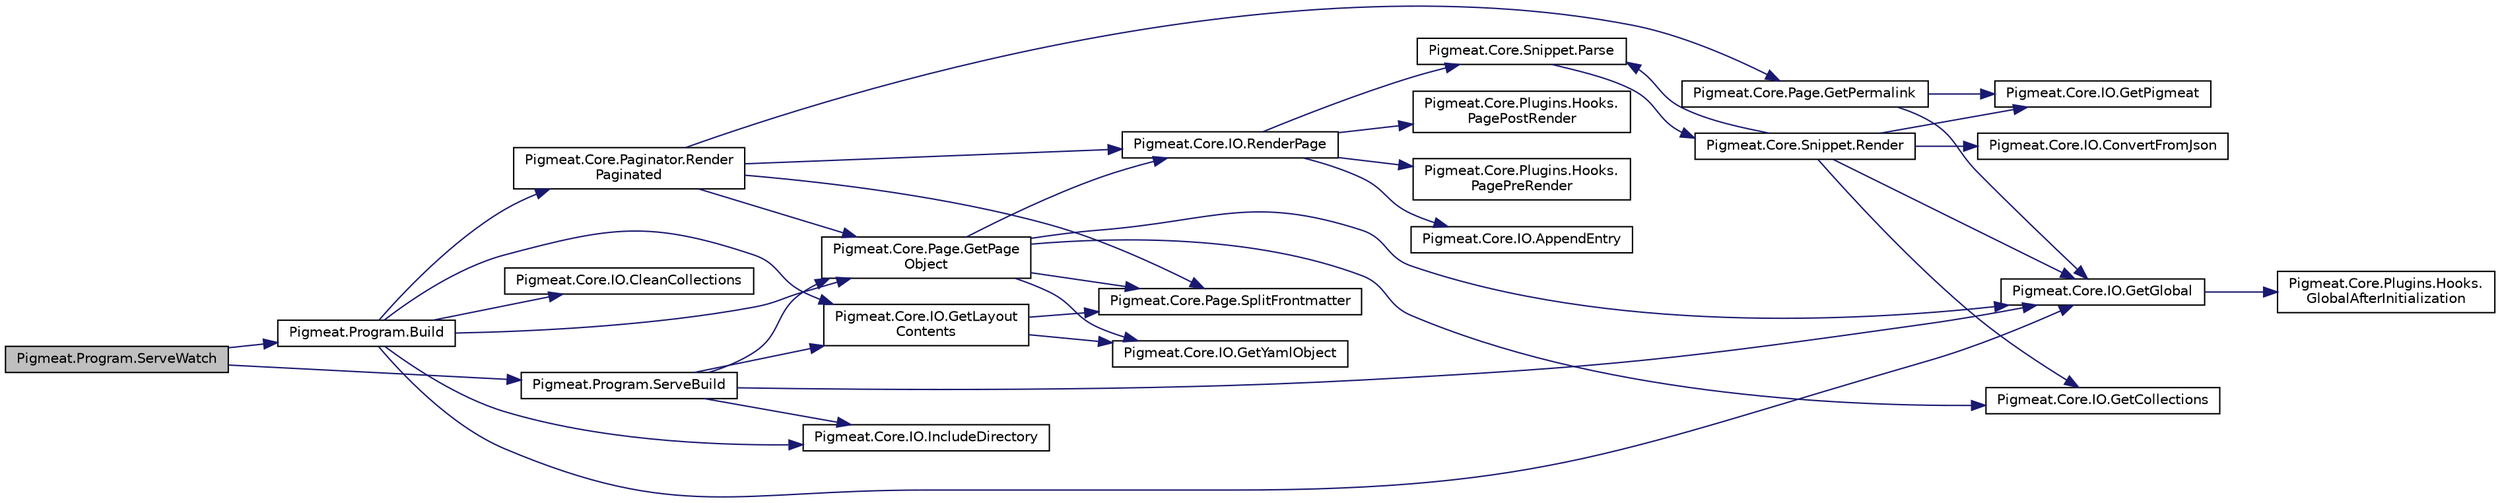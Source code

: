 digraph "Pigmeat.Program.ServeWatch"
{
  edge [fontname="Helvetica",fontsize="10",labelfontname="Helvetica",labelfontsize="10"];
  node [fontname="Helvetica",fontsize="10",shape=record];
  rankdir="LR";
  Node146 [label="Pigmeat.Program.ServeWatch",height=0.2,width=0.4,color="black", fillcolor="grey75", style="filled", fontcolor="black"];
  Node146 -> Node147 [color="midnightblue",fontsize="10",style="solid",fontname="Helvetica"];
  Node147 [label="Pigmeat.Program.Build",height=0.2,width=0.4,color="black", fillcolor="white", style="filled",URL="$class_pigmeat_1_1_program.html#a878beaee804aea5645618e59b1a6d250",tooltip="The standard Pigmeat build process "];
  Node147 -> Node148 [color="midnightblue",fontsize="10",style="solid",fontname="Helvetica"];
  Node148 [label="Pigmeat.Core.IO.GetGlobal",height=0.2,width=0.4,color="black", fillcolor="white", style="filled",URL="$class_pigmeat_1_1_core_1_1_i_o.html#a8f84ec34a489ed4c83089b16308ddc7f",tooltip="Get file representing project&#39;s Global context "];
  Node148 -> Node149 [color="midnightblue",fontsize="10",style="solid",fontname="Helvetica"];
  Node149 [label="Pigmeat.Core.Plugins.Hooks.\lGlobalAfterInitialization",height=0.2,width=0.4,color="black", fillcolor="white", style="filled",URL="$class_pigmeat_1_1_core_1_1_plugins_1_1_hooks.html#ab2e3f7c36307a442db4ad8da510d2ee0",tooltip="Immediately after getting the global context"];
  Node147 -> Node150 [color="midnightblue",fontsize="10",style="solid",fontname="Helvetica"];
  Node150 [label="Pigmeat.Core.IO.GetLayout\lContents",height=0.2,width=0.4,color="black", fillcolor="white", style="filled",URL="$class_pigmeat_1_1_core_1_1_i_o.html#ae9cd73892daa23bdf19c9a229fe62b7b",tooltip="Get the contents of Layouts recursively "];
  Node150 -> Node151 [color="midnightblue",fontsize="10",style="solid",fontname="Helvetica"];
  Node151 [label="Pigmeat.Core.Page.SplitFrontmatter",height=0.2,width=0.4,color="black", fillcolor="white", style="filled",URL="$class_pigmeat_1_1_core_1_1_page.html#adeeba3432008a2b7718ad52c2e0ae058",tooltip="Gets the YAML of the frontmatter for a given page "];
  Node150 -> Node152 [color="midnightblue",fontsize="10",style="solid",fontname="Helvetica"];
  Node152 [label="Pigmeat.Core.IO.GetYamlObject",height=0.2,width=0.4,color="black", fillcolor="white", style="filled",URL="$class_pigmeat_1_1_core_1_1_i_o.html#a65785eb7263115da1c592b06597727f5",tooltip="Convert YAML data into JObject "];
  Node147 -> Node153 [color="midnightblue",fontsize="10",style="solid",fontname="Helvetica"];
  Node153 [label="Pigmeat.Core.Page.GetPage\lObject",height=0.2,width=0.4,color="black", fillcolor="white", style="filled",URL="$class_pigmeat_1_1_core_1_1_page.html#a3a2dee942bb7b2f763ce5d1caba4163d",tooltip="Parses a given page into a JObject "];
  Node153 -> Node151 [color="midnightblue",fontsize="10",style="solid",fontname="Helvetica"];
  Node153 -> Node152 [color="midnightblue",fontsize="10",style="solid",fontname="Helvetica"];
  Node153 -> Node148 [color="midnightblue",fontsize="10",style="solid",fontname="Helvetica"];
  Node153 -> Node154 [color="midnightblue",fontsize="10",style="solid",fontname="Helvetica"];
  Node154 [label="Pigmeat.Core.IO.GetCollections",height=0.2,width=0.4,color="black", fillcolor="white", style="filled",URL="$class_pigmeat_1_1_core_1_1_i_o.html#a95f27be3fb9f5fd7e668f903c4e1cfb4",tooltip="Create a JObject to merge with the Global context containing each collection&#39;s collection.json data "];
  Node153 -> Node155 [color="midnightblue",fontsize="10",style="solid",fontname="Helvetica"];
  Node155 [label="Pigmeat.Core.IO.RenderPage",height=0.2,width=0.4,color="black", fillcolor="white", style="filled",URL="$class_pigmeat_1_1_core_1_1_i_o.html#a60f49d31957620c308423cad19dbf5f6",tooltip="Take layout, place Markdig-parsed content in layout, evaluate includes, render with Scriban ..."];
  Node155 -> Node156 [color="midnightblue",fontsize="10",style="solid",fontname="Helvetica"];
  Node156 [label="Pigmeat.Core.Plugins.Hooks.\lPagePreRender",height=0.2,width=0.4,color="black", fillcolor="white", style="filled",URL="$class_pigmeat_1_1_core_1_1_plugins_1_1_hooks.html#a30ab361c94c635258dbd8ed9b42b1327",tooltip="Just before rendering a page"];
  Node155 -> Node157 [color="midnightblue",fontsize="10",style="solid",fontname="Helvetica"];
  Node157 [label="Pigmeat.Core.Snippet.Parse",height=0.2,width=0.4,color="black", fillcolor="white", style="filled",URL="$class_pigmeat_1_1_core_1_1_snippet.html#a54ea5e1d3a8cd6308a1b1c9f01457146",tooltip="Parses through each {! snippet !} call in a page and evaluates them "];
  Node157 -> Node158 [color="midnightblue",fontsize="10",style="solid",fontname="Helvetica"];
  Node158 [label="Pigmeat.Core.Snippet.Render",height=0.2,width=0.4,color="black", fillcolor="white", style="filled",URL="$class_pigmeat_1_1_core_1_1_snippet.html#ac3dd182d3699b9997372e1baa768de2b",tooltip="Renders Snippets "];
  Node158 -> Node148 [color="midnightblue",fontsize="10",style="solid",fontname="Helvetica"];
  Node158 -> Node154 [color="midnightblue",fontsize="10",style="solid",fontname="Helvetica"];
  Node158 -> Node159 [color="midnightblue",fontsize="10",style="solid",fontname="Helvetica"];
  Node159 [label="Pigmeat.Core.IO.ConvertFromJson",height=0.2,width=0.4,color="black", fillcolor="white", style="filled",URL="$class_pigmeat_1_1_core_1_1_i_o.html#a821d02a0d3f636011b2dc0f8e8703e18",tooltip="Convert JObject to Scriban objects "];
  Node158 -> Node160 [color="midnightblue",fontsize="10",style="solid",fontname="Helvetica"];
  Node160 [label="Pigmeat.Core.IO.GetPigmeat",height=0.2,width=0.4,color="black", fillcolor="white", style="filled",URL="$class_pigmeat_1_1_core_1_1_i_o.html#ab52a010415630b7063180fd58759eab3",tooltip="Get JObject representing project&#39;s Pigmeat context "];
  Node158 -> Node157 [color="midnightblue",fontsize="10",style="solid",fontname="Helvetica"];
  Node155 -> Node161 [color="midnightblue",fontsize="10",style="solid",fontname="Helvetica"];
  Node161 [label="Pigmeat.Core.IO.AppendEntry",height=0.2,width=0.4,color="black", fillcolor="white", style="filled",URL="$class_pigmeat_1_1_core_1_1_i_o.html#a513be40f796bdadd8f6eb31f2446716a",tooltip="Adds JObject representations of pages in a collection to the collection&#39;s entries field in its collec..."];
  Node155 -> Node162 [color="midnightblue",fontsize="10",style="solid",fontname="Helvetica"];
  Node162 [label="Pigmeat.Core.Plugins.Hooks.\lPagePostRender",height=0.2,width=0.4,color="black", fillcolor="white", style="filled",URL="$class_pigmeat_1_1_core_1_1_plugins_1_1_hooks.html#a6e5e78f601dbc7245682031d2ad378fa",tooltip="After rendering a page, but before writing it to disk"];
  Node147 -> Node163 [color="midnightblue",fontsize="10",style="solid",fontname="Helvetica"];
  Node163 [label="Pigmeat.Core.Paginator.Render\lPaginated",height=0.2,width=0.4,color="black", fillcolor="white", style="filled",URL="$class_pigmeat_1_1_core_1_1_paginator.html#a38c0bfdf8bfe439eb2a3e58a638c823a",tooltip="Outputs a paginated version of a page (requires {{ page.paginate }} and {{ page.collection }}) ..."];
  Node163 -> Node153 [color="midnightblue",fontsize="10",style="solid",fontname="Helvetica"];
  Node163 -> Node151 [color="midnightblue",fontsize="10",style="solid",fontname="Helvetica"];
  Node163 -> Node164 [color="midnightblue",fontsize="10",style="solid",fontname="Helvetica"];
  Node164 [label="Pigmeat.Core.Page.GetPermalink",height=0.2,width=0.4,color="black", fillcolor="white", style="filled",URL="$class_pigmeat_1_1_core_1_1_page.html#a22b69a07b899c8d9825fb388357ce3b7",tooltip="Parses the permalink using given metadata to generate an output path "];
  Node164 -> Node148 [color="midnightblue",fontsize="10",style="solid",fontname="Helvetica"];
  Node164 -> Node160 [color="midnightblue",fontsize="10",style="solid",fontname="Helvetica"];
  Node163 -> Node155 [color="midnightblue",fontsize="10",style="solid",fontname="Helvetica"];
  Node147 -> Node165 [color="midnightblue",fontsize="10",style="solid",fontname="Helvetica"];
  Node165 [label="Pigmeat.Core.IO.IncludeDirectory",height=0.2,width=0.4,color="black", fillcolor="white", style="filled",URL="$class_pigmeat_1_1_core_1_1_i_o.html#ab8a3a50a1c1ae3b1183e298846b77abd",tooltip="Copy a directory recursively, for if in {{{ global.include }}} "];
  Node147 -> Node166 [color="midnightblue",fontsize="10",style="solid",fontname="Helvetica"];
  Node166 [label="Pigmeat.Core.IO.CleanCollections",height=0.2,width=0.4,color="black", fillcolor="white", style="filled",URL="$class_pigmeat_1_1_core_1_1_i_o.html#a0c35ca471821347e16cd0d36a4af6c2f",tooltip="Clean out the entries field in every collection.json file "];
  Node146 -> Node167 [color="midnightblue",fontsize="10",style="solid",fontname="Helvetica"];
  Node167 [label="Pigmeat.Program.ServeBuild",height=0.2,width=0.4,color="black", fillcolor="white", style="filled",URL="$class_pigmeat_1_1_program.html#a196f0e133927e9c381295c4915ebdfb2",tooltip="Rebuild changed files (final component of the serve command) "];
  Node167 -> Node148 [color="midnightblue",fontsize="10",style="solid",fontname="Helvetica"];
  Node167 -> Node150 [color="midnightblue",fontsize="10",style="solid",fontname="Helvetica"];
  Node167 -> Node153 [color="midnightblue",fontsize="10",style="solid",fontname="Helvetica"];
  Node167 -> Node165 [color="midnightblue",fontsize="10",style="solid",fontname="Helvetica"];
}
